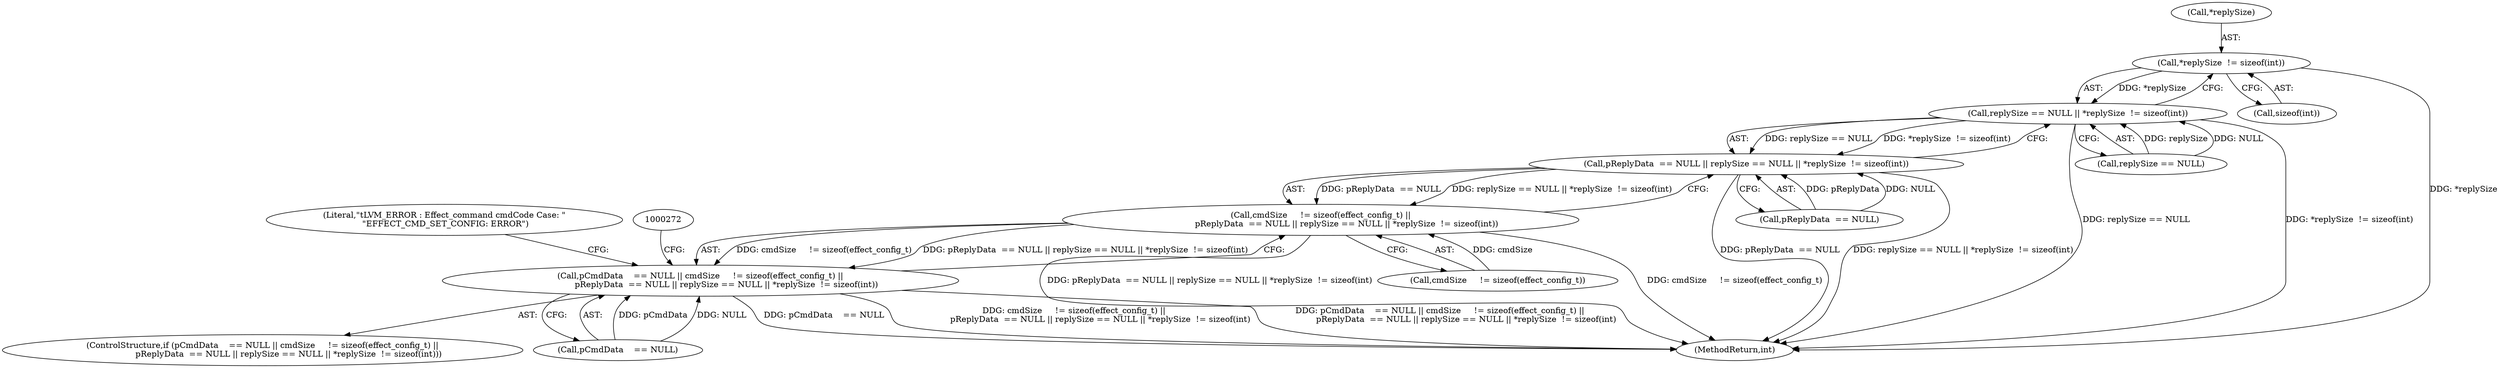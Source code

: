 digraph "0_Android_9e29523b9537983b4c4b205ff868d0b3bca0383b@pointer" {
"1000258" [label="(Call,*replySize  != sizeof(int))"];
"1000254" [label="(Call,replySize == NULL || *replySize  != sizeof(int))"];
"1000250" [label="(Call,pReplyData  == NULL || replySize == NULL || *replySize  != sizeof(int))"];
"1000245" [label="(Call,cmdSize     != sizeof(effect_config_t) ||\n                    pReplyData  == NULL || replySize == NULL || *replySize  != sizeof(int))"];
"1000241" [label="(Call,pCmdData    == NULL || cmdSize     != sizeof(effect_config_t) ||\n                    pReplyData  == NULL || replySize == NULL || *replySize  != sizeof(int))"];
"1000251" [label="(Call,pReplyData  == NULL)"];
"1000261" [label="(Call,sizeof(int))"];
"1000245" [label="(Call,cmdSize     != sizeof(effect_config_t) ||\n                    pReplyData  == NULL || replySize == NULL || *replySize  != sizeof(int))"];
"1000242" [label="(Call,pCmdData    == NULL)"];
"1000255" [label="(Call,replySize == NULL)"];
"1000241" [label="(Call,pCmdData    == NULL || cmdSize     != sizeof(effect_config_t) ||\n                    pReplyData  == NULL || replySize == NULL || *replySize  != sizeof(int))"];
"1000250" [label="(Call,pReplyData  == NULL || replySize == NULL || *replySize  != sizeof(int))"];
"1000265" [label="(Literal,\"\tLVM_ERROR : Effect_command cmdCode Case: \"\n \"EFFECT_CMD_SET_CONFIG: ERROR\")"];
"1000246" [label="(Call,cmdSize     != sizeof(effect_config_t))"];
"1000240" [label="(ControlStructure,if (pCmdData    == NULL || cmdSize     != sizeof(effect_config_t) ||\n                    pReplyData  == NULL || replySize == NULL || *replySize  != sizeof(int)))"];
"1000258" [label="(Call,*replySize  != sizeof(int))"];
"1001271" [label="(MethodReturn,int)"];
"1000259" [label="(Call,*replySize)"];
"1000254" [label="(Call,replySize == NULL || *replySize  != sizeof(int))"];
"1000258" -> "1000254"  [label="AST: "];
"1000258" -> "1000261"  [label="CFG: "];
"1000259" -> "1000258"  [label="AST: "];
"1000261" -> "1000258"  [label="AST: "];
"1000254" -> "1000258"  [label="CFG: "];
"1000258" -> "1001271"  [label="DDG: *replySize"];
"1000258" -> "1000254"  [label="DDG: *replySize"];
"1000254" -> "1000250"  [label="AST: "];
"1000254" -> "1000255"  [label="CFG: "];
"1000255" -> "1000254"  [label="AST: "];
"1000250" -> "1000254"  [label="CFG: "];
"1000254" -> "1001271"  [label="DDG: replySize == NULL"];
"1000254" -> "1001271"  [label="DDG: *replySize  != sizeof(int)"];
"1000254" -> "1000250"  [label="DDG: replySize == NULL"];
"1000254" -> "1000250"  [label="DDG: *replySize  != sizeof(int)"];
"1000255" -> "1000254"  [label="DDG: replySize"];
"1000255" -> "1000254"  [label="DDG: NULL"];
"1000250" -> "1000245"  [label="AST: "];
"1000250" -> "1000251"  [label="CFG: "];
"1000251" -> "1000250"  [label="AST: "];
"1000245" -> "1000250"  [label="CFG: "];
"1000250" -> "1001271"  [label="DDG: pReplyData  == NULL"];
"1000250" -> "1001271"  [label="DDG: replySize == NULL || *replySize  != sizeof(int)"];
"1000250" -> "1000245"  [label="DDG: pReplyData  == NULL"];
"1000250" -> "1000245"  [label="DDG: replySize == NULL || *replySize  != sizeof(int)"];
"1000251" -> "1000250"  [label="DDG: pReplyData"];
"1000251" -> "1000250"  [label="DDG: NULL"];
"1000245" -> "1000241"  [label="AST: "];
"1000245" -> "1000246"  [label="CFG: "];
"1000246" -> "1000245"  [label="AST: "];
"1000241" -> "1000245"  [label="CFG: "];
"1000245" -> "1001271"  [label="DDG: pReplyData  == NULL || replySize == NULL || *replySize  != sizeof(int)"];
"1000245" -> "1001271"  [label="DDG: cmdSize     != sizeof(effect_config_t)"];
"1000245" -> "1000241"  [label="DDG: cmdSize     != sizeof(effect_config_t)"];
"1000245" -> "1000241"  [label="DDG: pReplyData  == NULL || replySize == NULL || *replySize  != sizeof(int)"];
"1000246" -> "1000245"  [label="DDG: cmdSize"];
"1000241" -> "1000240"  [label="AST: "];
"1000241" -> "1000242"  [label="CFG: "];
"1000242" -> "1000241"  [label="AST: "];
"1000265" -> "1000241"  [label="CFG: "];
"1000272" -> "1000241"  [label="CFG: "];
"1000241" -> "1001271"  [label="DDG: pCmdData    == NULL"];
"1000241" -> "1001271"  [label="DDG: cmdSize     != sizeof(effect_config_t) ||\n                    pReplyData  == NULL || replySize == NULL || *replySize  != sizeof(int)"];
"1000241" -> "1001271"  [label="DDG: pCmdData    == NULL || cmdSize     != sizeof(effect_config_t) ||\n                    pReplyData  == NULL || replySize == NULL || *replySize  != sizeof(int)"];
"1000242" -> "1000241"  [label="DDG: pCmdData"];
"1000242" -> "1000241"  [label="DDG: NULL"];
}
